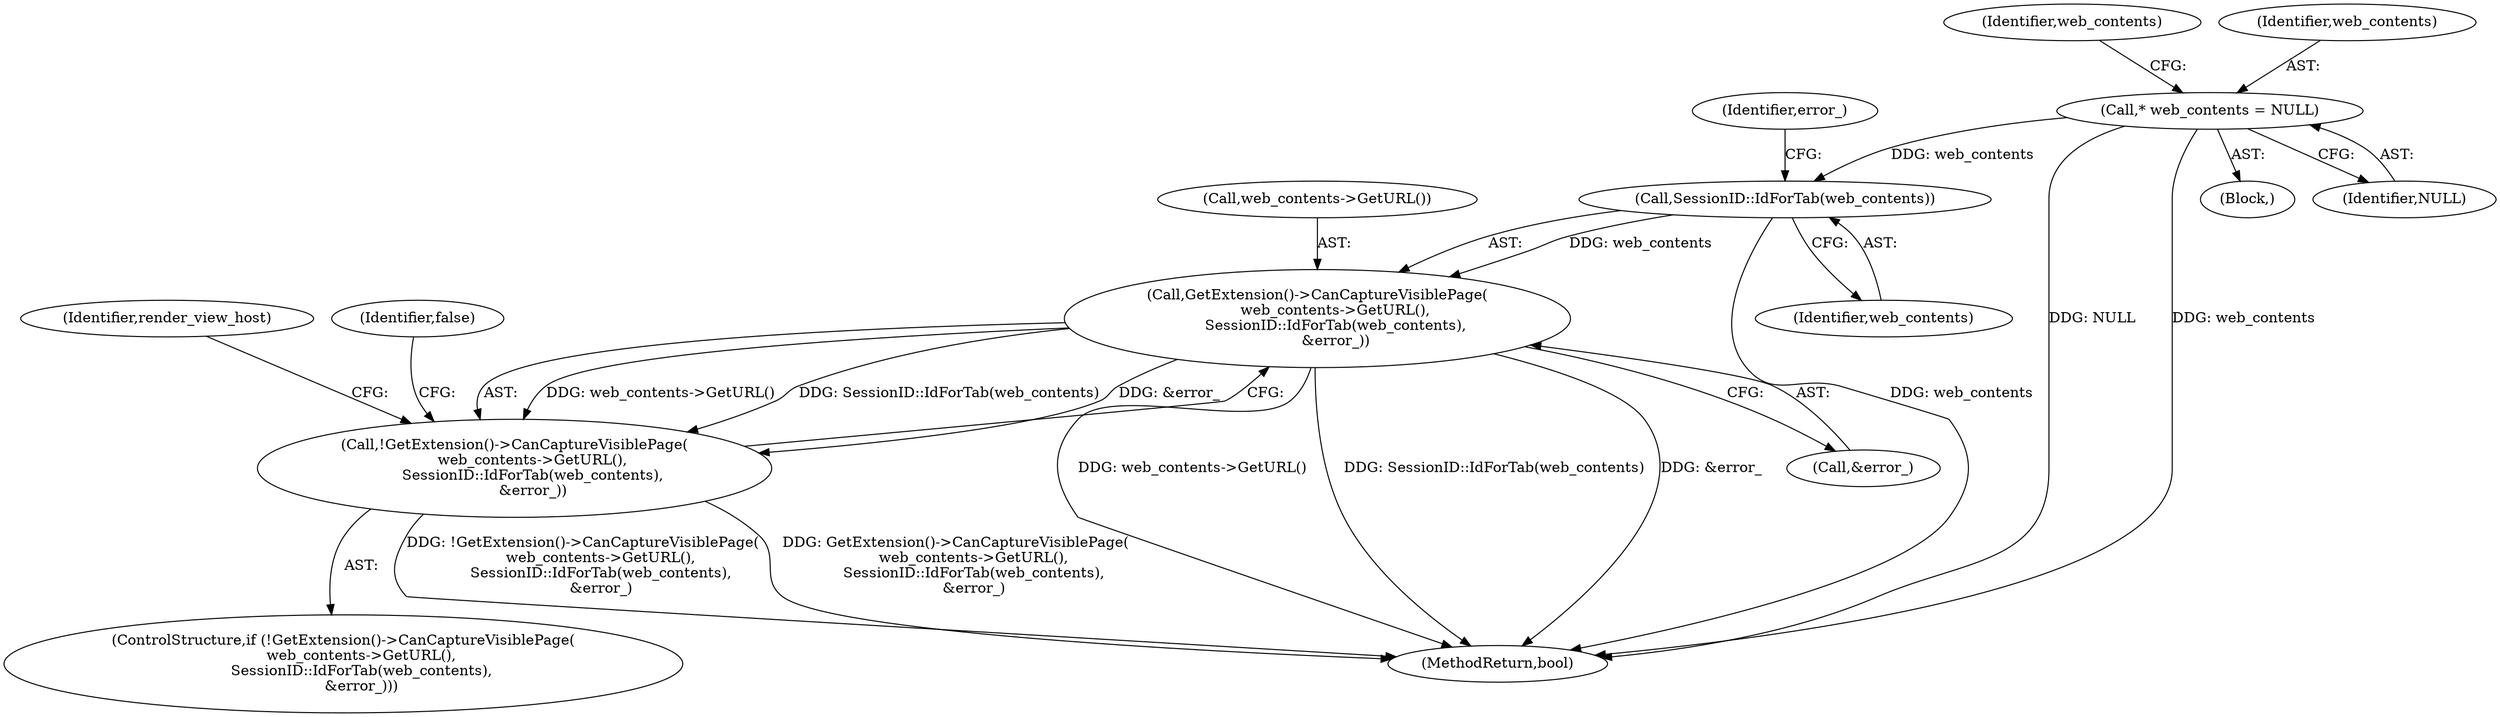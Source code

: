 digraph "0_Chrome_016da29386308754274675e65fdb73cf9d59dc2d@pointer" {
"1000118" [label="(Call,* web_contents = NULL)"];
"1000191" [label="(Call,SessionID::IdForTab(web_contents))"];
"1000189" [label="(Call,GetExtension()->CanCaptureVisiblePage(\n        web_contents->GetURL(),\n        SessionID::IdForTab(web_contents),\n        &error_))"];
"1000188" [label="(Call,!GetExtension()->CanCaptureVisiblePage(\n        web_contents->GetURL(),\n        SessionID::IdForTab(web_contents),\n        &error_))"];
"1000118" [label="(Call,* web_contents = NULL)"];
"1000224" [label="(MethodReturn,bool)"];
"1000193" [label="(Call,&error_)"];
"1000190" [label="(Call,web_contents->GetURL())"];
"1000200" [label="(Identifier,render_view_host)"];
"1000103" [label="(Block,)"];
"1000189" [label="(Call,GetExtension()->CanCaptureVisiblePage(\n        web_contents->GetURL(),\n        SessionID::IdForTab(web_contents),\n        &error_))"];
"1000125" [label="(Identifier,web_contents)"];
"1000191" [label="(Call,SessionID::IdForTab(web_contents))"];
"1000188" [label="(Call,!GetExtension()->CanCaptureVisiblePage(\n        web_contents->GetURL(),\n        SessionID::IdForTab(web_contents),\n        &error_))"];
"1000187" [label="(ControlStructure,if (!GetExtension()->CanCaptureVisiblePage(\n        web_contents->GetURL(),\n        SessionID::IdForTab(web_contents),\n        &error_)))"];
"1000192" [label="(Identifier,web_contents)"];
"1000197" [label="(Identifier,false)"];
"1000119" [label="(Identifier,web_contents)"];
"1000194" [label="(Identifier,error_)"];
"1000120" [label="(Identifier,NULL)"];
"1000118" -> "1000103"  [label="AST: "];
"1000118" -> "1000120"  [label="CFG: "];
"1000119" -> "1000118"  [label="AST: "];
"1000120" -> "1000118"  [label="AST: "];
"1000125" -> "1000118"  [label="CFG: "];
"1000118" -> "1000224"  [label="DDG: NULL"];
"1000118" -> "1000224"  [label="DDG: web_contents"];
"1000118" -> "1000191"  [label="DDG: web_contents"];
"1000191" -> "1000189"  [label="AST: "];
"1000191" -> "1000192"  [label="CFG: "];
"1000192" -> "1000191"  [label="AST: "];
"1000194" -> "1000191"  [label="CFG: "];
"1000191" -> "1000224"  [label="DDG: web_contents"];
"1000191" -> "1000189"  [label="DDG: web_contents"];
"1000189" -> "1000188"  [label="AST: "];
"1000189" -> "1000193"  [label="CFG: "];
"1000190" -> "1000189"  [label="AST: "];
"1000193" -> "1000189"  [label="AST: "];
"1000188" -> "1000189"  [label="CFG: "];
"1000189" -> "1000224"  [label="DDG: web_contents->GetURL()"];
"1000189" -> "1000224"  [label="DDG: SessionID::IdForTab(web_contents)"];
"1000189" -> "1000224"  [label="DDG: &error_"];
"1000189" -> "1000188"  [label="DDG: web_contents->GetURL()"];
"1000189" -> "1000188"  [label="DDG: SessionID::IdForTab(web_contents)"];
"1000189" -> "1000188"  [label="DDG: &error_"];
"1000188" -> "1000187"  [label="AST: "];
"1000197" -> "1000188"  [label="CFG: "];
"1000200" -> "1000188"  [label="CFG: "];
"1000188" -> "1000224"  [label="DDG: !GetExtension()->CanCaptureVisiblePage(\n        web_contents->GetURL(),\n        SessionID::IdForTab(web_contents),\n        &error_)"];
"1000188" -> "1000224"  [label="DDG: GetExtension()->CanCaptureVisiblePage(\n        web_contents->GetURL(),\n        SessionID::IdForTab(web_contents),\n        &error_)"];
}
